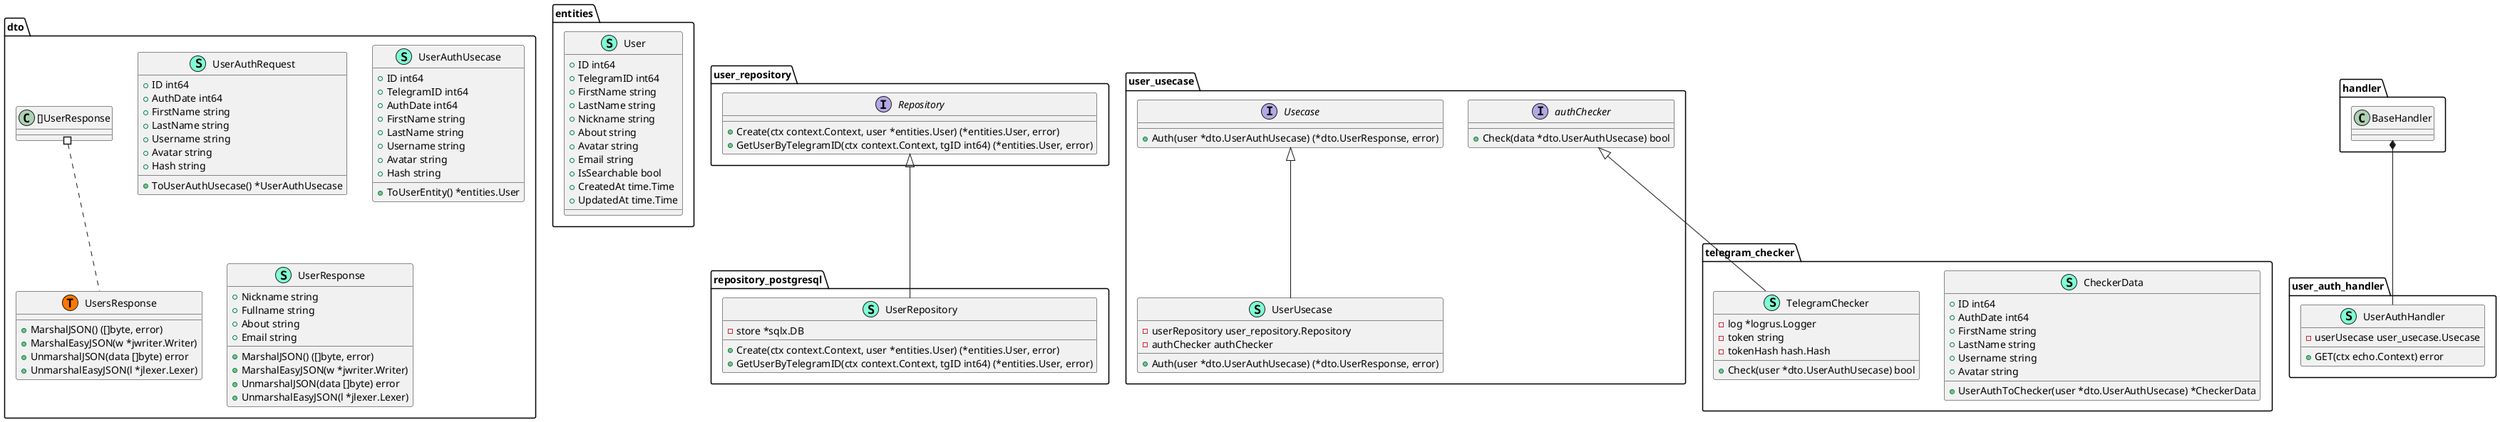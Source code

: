 @startuml
namespace dto {
    class UserAuthRequest << (S,Aquamarine) >> {
        + ID int64
        + AuthDate int64
        + FirstName string
        + LastName string
        + Username string
        + Avatar string
        + Hash string

        + ToUserAuthUsecase() *UserAuthUsecase

    }
    class UserAuthUsecase << (S,Aquamarine) >> {
        + ID int64
        + TelegramID int64
        + AuthDate int64
        + FirstName string
        + LastName string
        + Username string
        + Avatar string
        + Hash string

        + ToUserEntity() *entities.User

    }
    class UserResponse << (S,Aquamarine) >> {
        + Nickname string
        + Fullname string
        + About string
        + Email string

        + MarshalJSON() ([]byte, error)
        + MarshalEasyJSON(w *jwriter.Writer) 
        + UnmarshalJSON(data []byte) error
        + UnmarshalEasyJSON(l *jlexer.Lexer) 

    }
    class UsersResponse << (S,Aquamarine) >> {
        + MarshalJSON() ([]byte, error)
        + MarshalEasyJSON(w *jwriter.Writer) 
        + UnmarshalJSON(data []byte) error
        + UnmarshalEasyJSON(l *jlexer.Lexer) 

    }
    class dto.UsersResponse << (T, #FF7700) >>  {
    }
}


namespace entities {
    class User << (S,Aquamarine) >> {
        + ID int64
        + TelegramID int64
        + FirstName string
        + LastName string
        + Nickname string
        + About string
        + Avatar string
        + Email string
        + IsSearchable bool
        + CreatedAt time.Time
        + UpdatedAt time.Time

    }
}


namespace repository_postgresql {
    class UserRepository << (S,Aquamarine) >> {
        - store *sqlx.DB

        + Create(ctx context.Context, user *entities.User) (*entities.User, error)
        + GetUserByTelegramID(ctx context.Context, tgID int64) (*entities.User, error)

    }
}

"user_repository.Repository" <|-- "repository_postgresql.UserRepository"

namespace telegram_checker {
    class CheckerData << (S,Aquamarine) >> {
        + ID int64
        + AuthDate int64
        + FirstName string
        + LastName string
        + Username string
        + Avatar string

        + UserAuthToChecker(user *dto.UserAuthUsecase) *CheckerData

    }
    class TelegramChecker << (S,Aquamarine) >> {
        - log *logrus.Logger
        - token string
        - tokenHash hash.Hash

        + Check(user *dto.UserAuthUsecase) bool

    }
}

"user_usecase.authChecker" <|-- "telegram_checker.TelegramChecker"

namespace user_auth_handler {
    class UserAuthHandler << (S,Aquamarine) >> {
        - userUsecase user_usecase.Usecase

        + GET(ctx echo.Context) error

    }
}
"handler.BaseHandler" *-- "user_auth_handler.UserAuthHandler"


namespace user_repository {
    interface Repository  {
        + Create(ctx context.Context, user *entities.User) (*entities.User, error)
        + GetUserByTelegramID(ctx context.Context, tgID int64) (*entities.User, error)

    }
}


namespace user_usecase {
    interface Usecase  {
        + Auth(user *dto.UserAuthUsecase) (*dto.UserResponse, error)

    }
    class UserUsecase << (S,Aquamarine) >> {
        - userRepository user_repository.Repository
        - authChecker authChecker

        + Auth(user *dto.UserAuthUsecase) (*dto.UserResponse, error)

    }
    interface authChecker  {
        + Check(data *dto.UserAuthUsecase) bool

    }
}

"user_usecase.Usecase" <|-- "user_usecase.UserUsecase"

"dto.[]UserResponse" #.. "dto.UsersResponse"
@enduml
